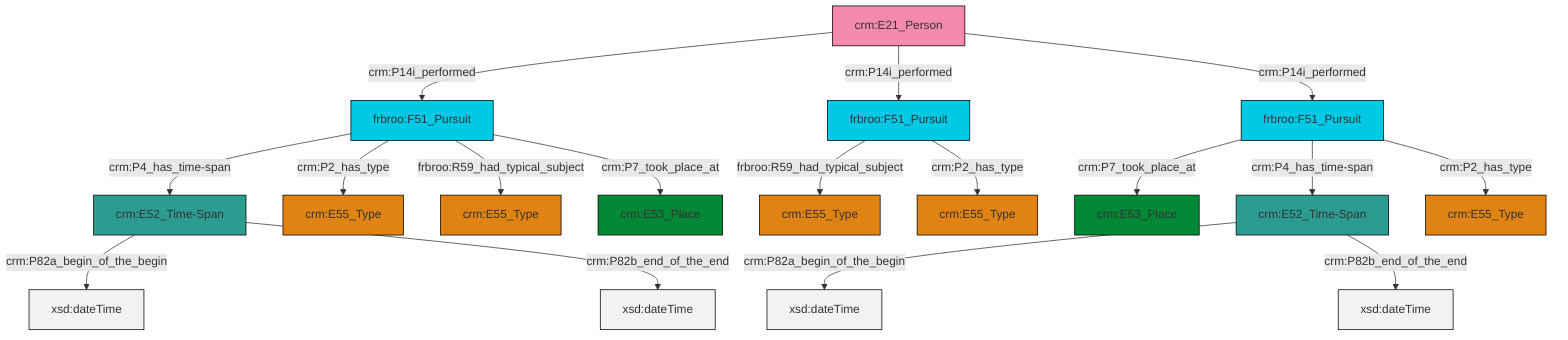 graph TD
classDef Literal fill:#f2f2f2,stroke:#000000;
classDef CRM_Entity fill:#FFFFFF,stroke:#000000;
classDef Temporal_Entity fill:#00C9E6, stroke:#000000;
classDef Type fill:#E18312, stroke:#000000;
classDef Time-Span fill:#2C9C91, stroke:#000000;
classDef Appellation fill:#FFEB7F, stroke:#000000;
classDef Place fill:#008836, stroke:#000000;
classDef Persistent_Item fill:#B266B2, stroke:#000000;
classDef Conceptual_Object fill:#FFD700, stroke:#000000;
classDef Physical_Thing fill:#D2B48C, stroke:#000000;
classDef Actor fill:#f58aad, stroke:#000000;
classDef PC_Classes fill:#4ce600, stroke:#000000;
classDef Multi fill:#cccccc,stroke:#000000;

0["crm:E21_Person"]:::Actor -->|crm:P14i_performed| 1["frbroo:F51_Pursuit"]:::Temporal_Entity
4["frbroo:F51_Pursuit"]:::Temporal_Entity -->|frbroo:R59_had_typical_subject| 5["crm:E55_Type"]:::Type
1["frbroo:F51_Pursuit"]:::Temporal_Entity -->|crm:P4_has_time-span| 8["crm:E52_Time-Span"]:::Time-Span
1["frbroo:F51_Pursuit"]:::Temporal_Entity -->|crm:P2_has_type| 11["crm:E55_Type"]:::Type
8["crm:E52_Time-Span"]:::Time-Span -->|crm:P82a_begin_of_the_begin| 17[xsd:dateTime]:::Literal
1["frbroo:F51_Pursuit"]:::Temporal_Entity -->|frbroo:R59_had_typical_subject| 18["crm:E55_Type"]:::Type
19["frbroo:F51_Pursuit"]:::Temporal_Entity -->|crm:P7_took_place_at| 20["crm:E53_Place"]:::Place
13["crm:E52_Time-Span"]:::Time-Span -->|crm:P82a_begin_of_the_begin| 22[xsd:dateTime]:::Literal
13["crm:E52_Time-Span"]:::Time-Span -->|crm:P82b_end_of_the_end| 23[xsd:dateTime]:::Literal
8["crm:E52_Time-Span"]:::Time-Span -->|crm:P82b_end_of_the_end| 24[xsd:dateTime]:::Literal
0["crm:E21_Person"]:::Actor -->|crm:P14i_performed| 4["frbroo:F51_Pursuit"]:::Temporal_Entity
19["frbroo:F51_Pursuit"]:::Temporal_Entity -->|crm:P4_has_time-span| 13["crm:E52_Time-Span"]:::Time-Span
1["frbroo:F51_Pursuit"]:::Temporal_Entity -->|crm:P7_took_place_at| 15["crm:E53_Place"]:::Place
4["frbroo:F51_Pursuit"]:::Temporal_Entity -->|crm:P2_has_type| 9["crm:E55_Type"]:::Type
0["crm:E21_Person"]:::Actor -->|crm:P14i_performed| 19["frbroo:F51_Pursuit"]:::Temporal_Entity
19["frbroo:F51_Pursuit"]:::Temporal_Entity -->|crm:P2_has_type| 2["crm:E55_Type"]:::Type